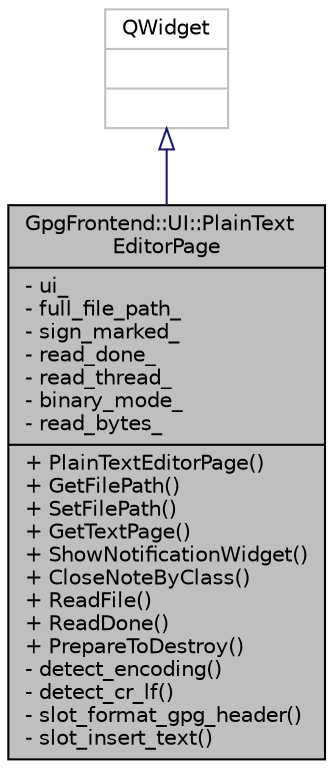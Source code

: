 digraph "GpgFrontend::UI::PlainTextEditorPage"
{
 // INTERACTIVE_SVG=YES
 // LATEX_PDF_SIZE
  edge [fontname="Helvetica",fontsize="10",labelfontname="Helvetica",labelfontsize="10"];
  node [fontname="Helvetica",fontsize="10",shape=record];
  Node1 [label="{GpgFrontend::UI::PlainText\lEditorPage\n|- ui_\l- full_file_path_\l- sign_marked_\l- read_done_\l- read_thread_\l- binary_mode_\l- read_bytes_\l|+ PlainTextEditorPage()\l+ GetFilePath()\l+ SetFilePath()\l+ GetTextPage()\l+ ShowNotificationWidget()\l+ CloseNoteByClass()\l+ ReadFile()\l+ ReadDone()\l+ PrepareToDestroy()\l- detect_encoding()\l- detect_cr_lf()\l- slot_format_gpg_header()\l- slot_insert_text()\l}",height=0.2,width=0.4,color="black", fillcolor="grey75", style="filled", fontcolor="black",tooltip="Class for handling a single tab of the tabwidget."];
  Node2 -> Node1 [dir="back",color="midnightblue",fontsize="10",style="solid",arrowtail="onormal",fontname="Helvetica"];
  Node2 [label="{QWidget\n||}",height=0.2,width=0.4,color="grey75", fillcolor="white", style="filled",tooltip=" "];
}
